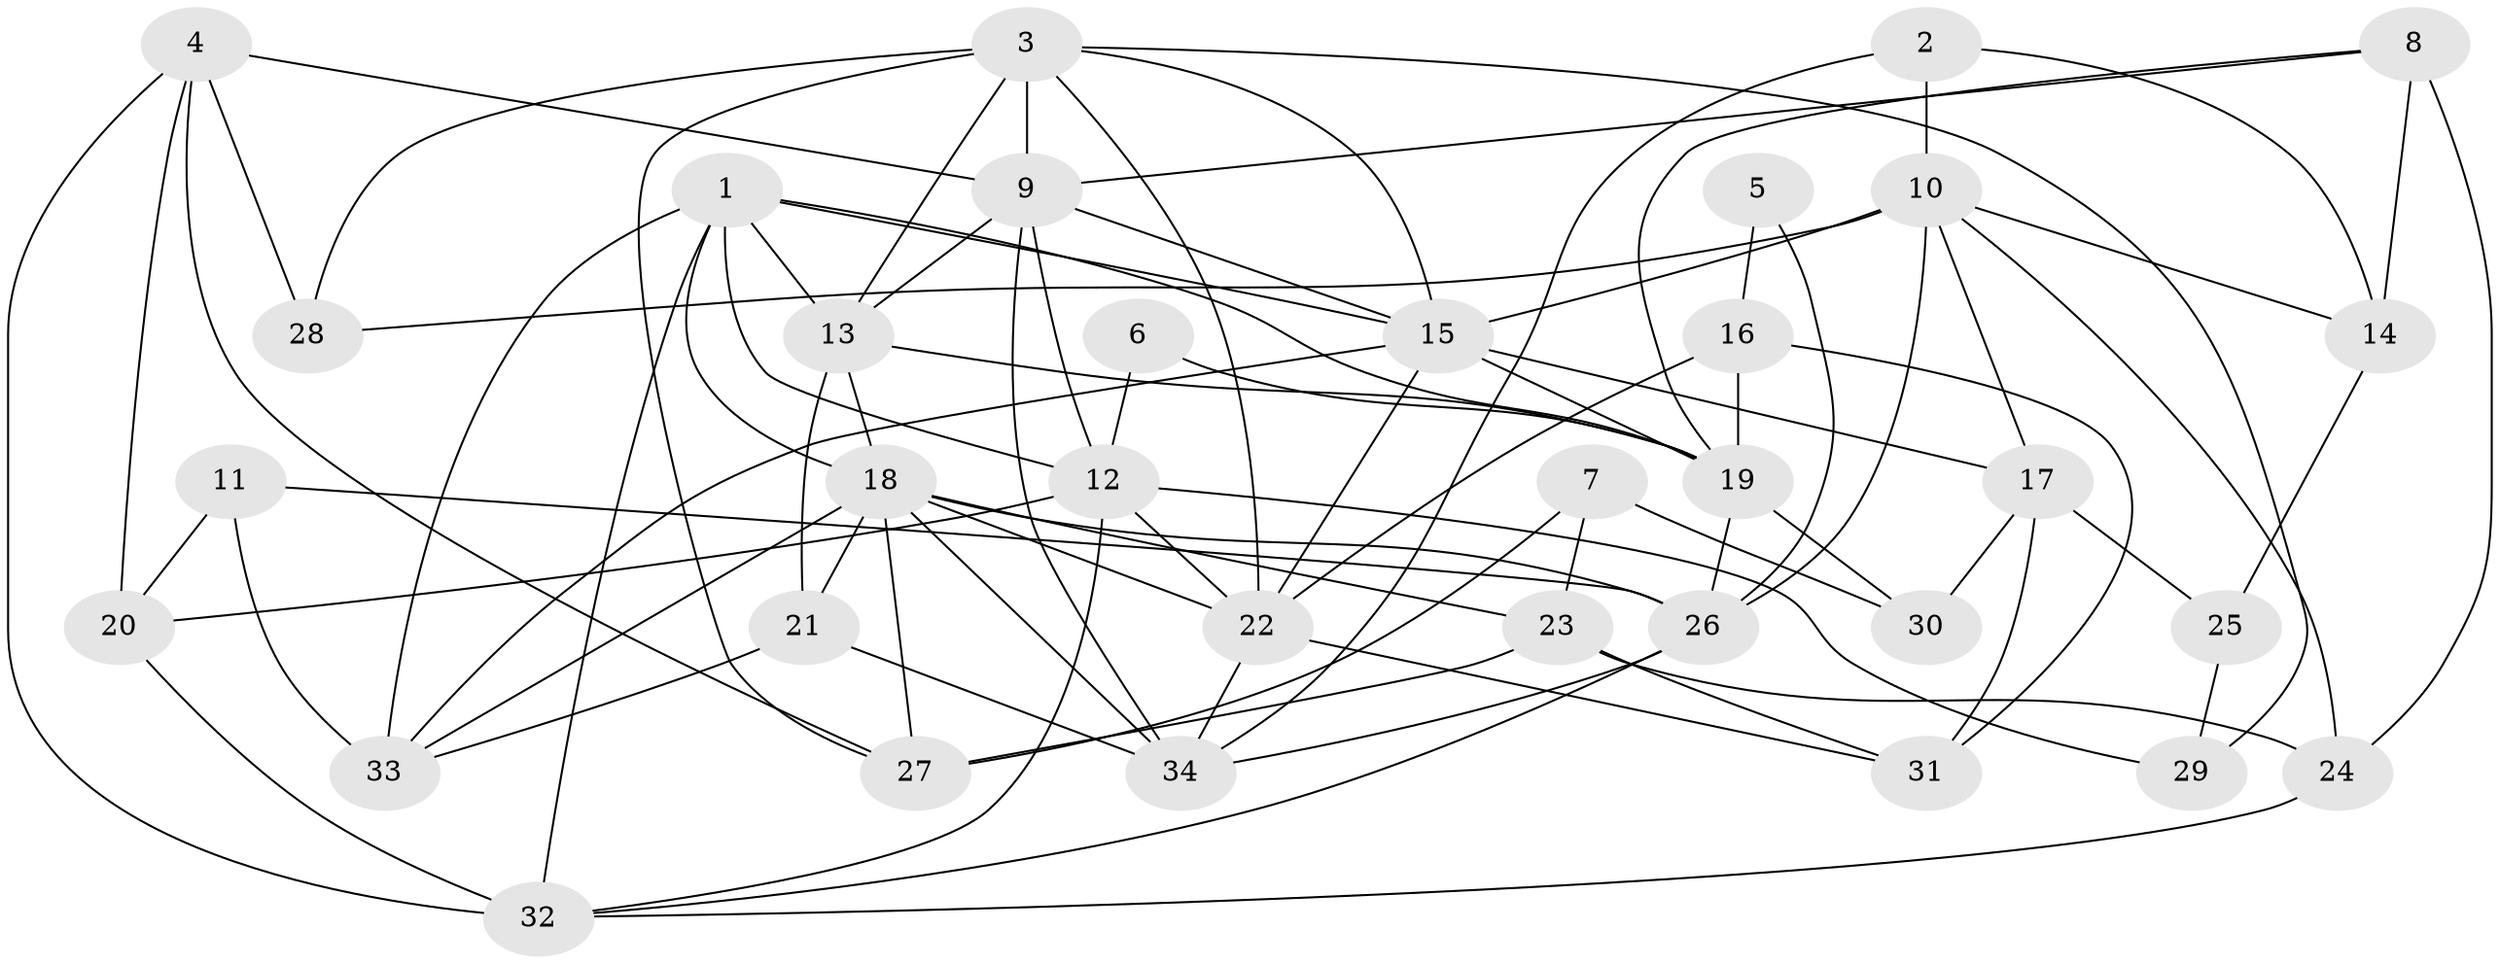 // original degree distribution, {3: 0.19402985074626866, 6: 0.1044776119402985, 5: 0.14925373134328357, 4: 0.3880597014925373, 2: 0.13432835820895522, 8: 0.014925373134328358, 7: 0.014925373134328358}
// Generated by graph-tools (version 1.1) at 2025/02/03/09/25 03:02:13]
// undirected, 34 vertices, 85 edges
graph export_dot {
graph [start="1"]
  node [color=gray90,style=filled];
  1;
  2;
  3;
  4;
  5;
  6;
  7;
  8;
  9;
  10;
  11;
  12;
  13;
  14;
  15;
  16;
  17;
  18;
  19;
  20;
  21;
  22;
  23;
  24;
  25;
  26;
  27;
  28;
  29;
  30;
  31;
  32;
  33;
  34;
  1 -- 12 [weight=1.0];
  1 -- 13 [weight=1.0];
  1 -- 15 [weight=1.0];
  1 -- 18 [weight=1.0];
  1 -- 19 [weight=1.0];
  1 -- 32 [weight=1.0];
  1 -- 33 [weight=1.0];
  2 -- 10 [weight=1.0];
  2 -- 14 [weight=1.0];
  2 -- 34 [weight=1.0];
  3 -- 9 [weight=1.0];
  3 -- 13 [weight=1.0];
  3 -- 15 [weight=1.0];
  3 -- 22 [weight=1.0];
  3 -- 27 [weight=1.0];
  3 -- 28 [weight=1.0];
  3 -- 29 [weight=1.0];
  4 -- 9 [weight=1.0];
  4 -- 20 [weight=1.0];
  4 -- 27 [weight=1.0];
  4 -- 28 [weight=1.0];
  4 -- 32 [weight=1.0];
  5 -- 16 [weight=1.0];
  5 -- 26 [weight=1.0];
  6 -- 12 [weight=1.0];
  6 -- 19 [weight=1.0];
  7 -- 23 [weight=1.0];
  7 -- 27 [weight=1.0];
  7 -- 30 [weight=1.0];
  8 -- 9 [weight=1.0];
  8 -- 14 [weight=1.0];
  8 -- 19 [weight=1.0];
  8 -- 24 [weight=2.0];
  9 -- 12 [weight=2.0];
  9 -- 13 [weight=1.0];
  9 -- 15 [weight=1.0];
  9 -- 34 [weight=1.0];
  10 -- 14 [weight=1.0];
  10 -- 15 [weight=2.0];
  10 -- 17 [weight=1.0];
  10 -- 24 [weight=1.0];
  10 -- 26 [weight=1.0];
  10 -- 28 [weight=1.0];
  11 -- 20 [weight=2.0];
  11 -- 26 [weight=1.0];
  11 -- 33 [weight=1.0];
  12 -- 20 [weight=1.0];
  12 -- 22 [weight=1.0];
  12 -- 29 [weight=1.0];
  12 -- 32 [weight=1.0];
  13 -- 18 [weight=2.0];
  13 -- 19 [weight=1.0];
  13 -- 21 [weight=1.0];
  14 -- 25 [weight=1.0];
  15 -- 17 [weight=1.0];
  15 -- 19 [weight=1.0];
  15 -- 22 [weight=1.0];
  15 -- 33 [weight=1.0];
  16 -- 19 [weight=2.0];
  16 -- 22 [weight=1.0];
  16 -- 31 [weight=1.0];
  17 -- 25 [weight=1.0];
  17 -- 30 [weight=1.0];
  17 -- 31 [weight=1.0];
  18 -- 21 [weight=1.0];
  18 -- 22 [weight=1.0];
  18 -- 23 [weight=1.0];
  18 -- 26 [weight=1.0];
  18 -- 27 [weight=2.0];
  18 -- 33 [weight=1.0];
  18 -- 34 [weight=2.0];
  19 -- 26 [weight=1.0];
  19 -- 30 [weight=3.0];
  20 -- 32 [weight=2.0];
  21 -- 33 [weight=1.0];
  21 -- 34 [weight=2.0];
  22 -- 31 [weight=1.0];
  22 -- 34 [weight=1.0];
  23 -- 24 [weight=2.0];
  23 -- 27 [weight=1.0];
  23 -- 31 [weight=1.0];
  24 -- 32 [weight=1.0];
  25 -- 29 [weight=1.0];
  26 -- 32 [weight=1.0];
  26 -- 34 [weight=2.0];
}
